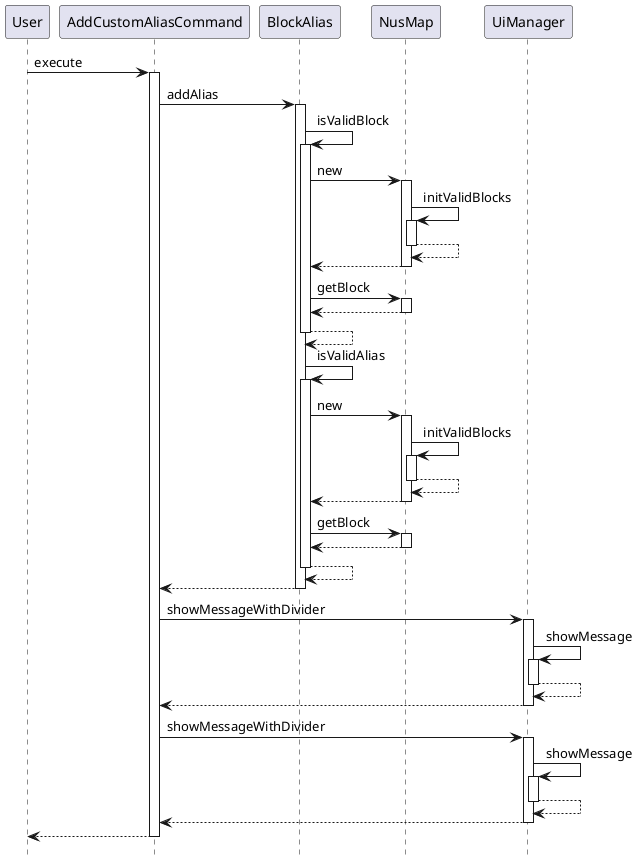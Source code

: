 @startuml
hide footbox

participant User
User -> AddCustomAliasCommand : execute
activate AddCustomAliasCommand
AddCustomAliasCommand -> BlockAlias : addAlias
activate BlockAlias
BlockAlias -> BlockAlias : isValidBlock
activate BlockAlias
BlockAlias -> NusMap : new
activate NusMap
NusMap -> NusMap : initValidBlocks
activate NusMap
NusMap --> NusMap
deactivate NusMap
NusMap --> BlockAlias
deactivate NusMap
BlockAlias -> NusMap : getBlock
activate NusMap
NusMap --> BlockAlias
deactivate NusMap
BlockAlias --> BlockAlias
deactivate BlockAlias
BlockAlias -> BlockAlias : isValidAlias
activate BlockAlias
BlockAlias -> NusMap : new
activate NusMap
NusMap -> NusMap : initValidBlocks
activate NusMap
NusMap --> NusMap
deactivate NusMap
NusMap --> BlockAlias
deactivate NusMap
BlockAlias -> NusMap : getBlock
activate NusMap
NusMap --> BlockAlias
deactivate NusMap
BlockAlias --> BlockAlias
deactivate BlockAlias
BlockAlias --> AddCustomAliasCommand
deactivate BlockAlias
AddCustomAliasCommand -> UiManager : showMessageWithDivider
activate UiManager
UiManager -> UiManager : showMessage
activate UiManager
UiManager --> UiManager
deactivate UiManager
UiManager --> AddCustomAliasCommand
deactivate UiManager
AddCustomAliasCommand -> UiManager : showMessageWithDivider
activate UiManager
UiManager -> UiManager : showMessage
activate UiManager
UiManager --> UiManager
deactivate UiManager
UiManager --> AddCustomAliasCommand
deactivate UiManager
return


@enduml